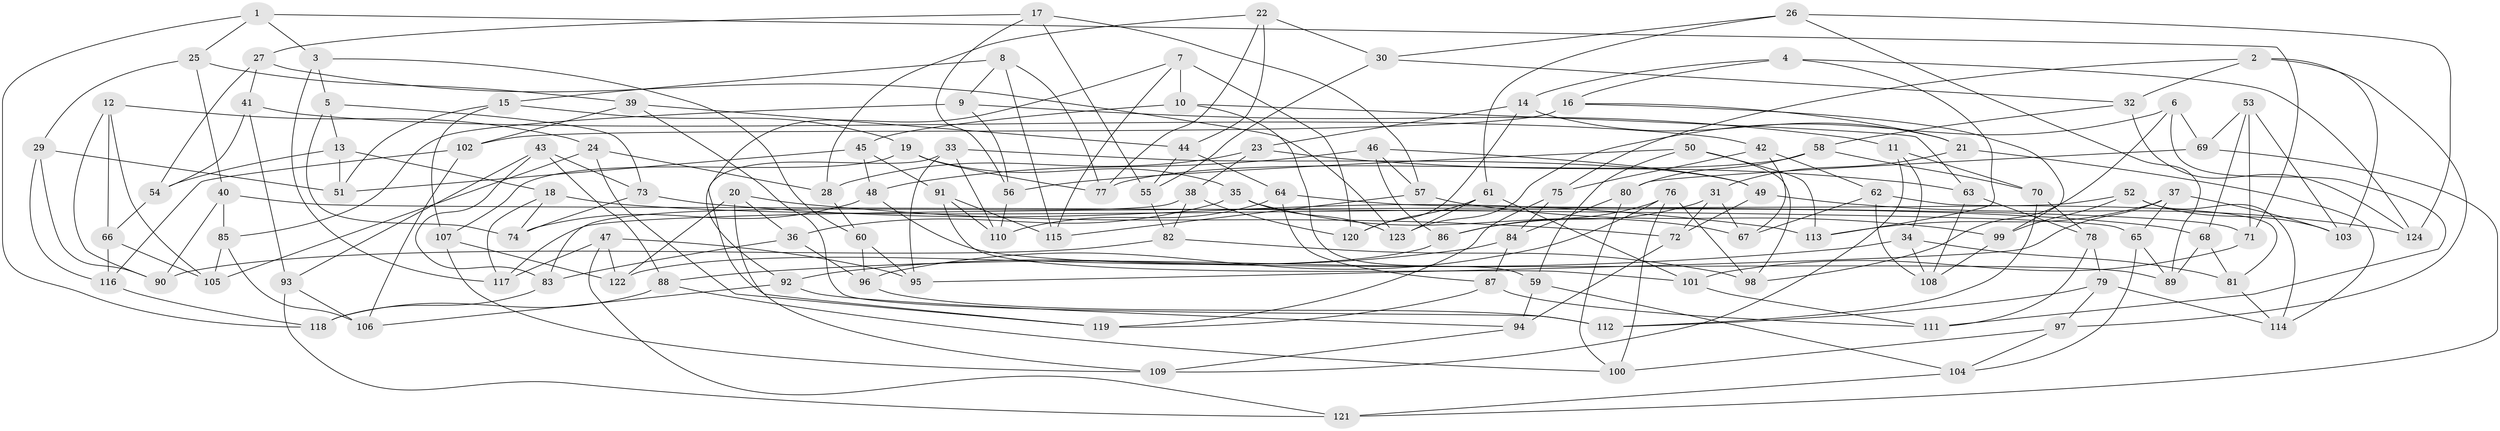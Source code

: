 // Generated by graph-tools (version 1.1) at 2025/11/02/27/25 16:11:44]
// undirected, 124 vertices, 248 edges
graph export_dot {
graph [start="1"]
  node [color=gray90,style=filled];
  1;
  2;
  3;
  4;
  5;
  6;
  7;
  8;
  9;
  10;
  11;
  12;
  13;
  14;
  15;
  16;
  17;
  18;
  19;
  20;
  21;
  22;
  23;
  24;
  25;
  26;
  27;
  28;
  29;
  30;
  31;
  32;
  33;
  34;
  35;
  36;
  37;
  38;
  39;
  40;
  41;
  42;
  43;
  44;
  45;
  46;
  47;
  48;
  49;
  50;
  51;
  52;
  53;
  54;
  55;
  56;
  57;
  58;
  59;
  60;
  61;
  62;
  63;
  64;
  65;
  66;
  67;
  68;
  69;
  70;
  71;
  72;
  73;
  74;
  75;
  76;
  77;
  78;
  79;
  80;
  81;
  82;
  83;
  84;
  85;
  86;
  87;
  88;
  89;
  90;
  91;
  92;
  93;
  94;
  95;
  96;
  97;
  98;
  99;
  100;
  101;
  102;
  103;
  104;
  105;
  106;
  107;
  108;
  109;
  110;
  111;
  112;
  113;
  114;
  115;
  116;
  117;
  118;
  119;
  120;
  121;
  122;
  123;
  124;
  1 -- 3;
  1 -- 25;
  1 -- 71;
  1 -- 118;
  2 -- 32;
  2 -- 75;
  2 -- 103;
  2 -- 97;
  3 -- 5;
  3 -- 60;
  3 -- 117;
  4 -- 14;
  4 -- 16;
  4 -- 124;
  4 -- 113;
  5 -- 13;
  5 -- 74;
  5 -- 73;
  6 -- 98;
  6 -- 123;
  6 -- 69;
  6 -- 111;
  7 -- 10;
  7 -- 92;
  7 -- 120;
  7 -- 115;
  8 -- 115;
  8 -- 9;
  8 -- 77;
  8 -- 15;
  9 -- 56;
  9 -- 11;
  9 -- 85;
  10 -- 59;
  10 -- 63;
  10 -- 45;
  11 -- 109;
  11 -- 70;
  11 -- 34;
  12 -- 90;
  12 -- 66;
  12 -- 105;
  12 -- 24;
  13 -- 51;
  13 -- 54;
  13 -- 18;
  14 -- 23;
  14 -- 21;
  14 -- 120;
  15 -- 51;
  15 -- 107;
  15 -- 19;
  16 -- 21;
  16 -- 99;
  16 -- 102;
  17 -- 27;
  17 -- 57;
  17 -- 55;
  17 -- 56;
  18 -- 74;
  18 -- 117;
  18 -- 68;
  19 -- 77;
  19 -- 35;
  19 -- 107;
  20 -- 109;
  20 -- 122;
  20 -- 72;
  20 -- 36;
  21 -- 114;
  21 -- 31;
  22 -- 28;
  22 -- 77;
  22 -- 30;
  22 -- 44;
  23 -- 38;
  23 -- 63;
  23 -- 28;
  24 -- 105;
  24 -- 28;
  24 -- 119;
  25 -- 39;
  25 -- 29;
  25 -- 40;
  26 -- 61;
  26 -- 30;
  26 -- 124;
  26 -- 89;
  27 -- 54;
  27 -- 123;
  27 -- 41;
  28 -- 60;
  29 -- 116;
  29 -- 90;
  29 -- 51;
  30 -- 55;
  30 -- 32;
  31 -- 67;
  31 -- 86;
  31 -- 72;
  32 -- 124;
  32 -- 58;
  33 -- 95;
  33 -- 110;
  33 -- 49;
  33 -- 119;
  34 -- 81;
  34 -- 88;
  34 -- 108;
  35 -- 36;
  35 -- 67;
  35 -- 123;
  36 -- 96;
  36 -- 83;
  37 -- 65;
  37 -- 103;
  37 -- 113;
  37 -- 95;
  38 -- 120;
  38 -- 82;
  38 -- 83;
  39 -- 44;
  39 -- 102;
  39 -- 112;
  40 -- 90;
  40 -- 65;
  40 -- 85;
  41 -- 42;
  41 -- 93;
  41 -- 54;
  42 -- 75;
  42 -- 67;
  42 -- 62;
  43 -- 73;
  43 -- 83;
  43 -- 93;
  43 -- 88;
  44 -- 64;
  44 -- 55;
  45 -- 91;
  45 -- 48;
  45 -- 51;
  46 -- 49;
  46 -- 57;
  46 -- 48;
  46 -- 86;
  47 -- 121;
  47 -- 95;
  47 -- 122;
  47 -- 117;
  48 -- 74;
  48 -- 89;
  49 -- 124;
  49 -- 72;
  50 -- 113;
  50 -- 56;
  50 -- 98;
  50 -- 59;
  52 -- 103;
  52 -- 114;
  52 -- 117;
  52 -- 99;
  53 -- 71;
  53 -- 68;
  53 -- 69;
  53 -- 103;
  54 -- 66;
  55 -- 82;
  56 -- 110;
  57 -- 99;
  57 -- 115;
  58 -- 77;
  58 -- 70;
  58 -- 80;
  59 -- 104;
  59 -- 94;
  60 -- 95;
  60 -- 96;
  61 -- 120;
  61 -- 101;
  61 -- 123;
  62 -- 108;
  62 -- 67;
  62 -- 81;
  63 -- 108;
  63 -- 78;
  64 -- 71;
  64 -- 110;
  64 -- 87;
  65 -- 89;
  65 -- 104;
  66 -- 105;
  66 -- 116;
  68 -- 81;
  68 -- 89;
  69 -- 80;
  69 -- 121;
  70 -- 112;
  70 -- 78;
  71 -- 101;
  72 -- 94;
  73 -- 113;
  73 -- 74;
  75 -- 84;
  75 -- 119;
  76 -- 86;
  76 -- 100;
  76 -- 96;
  76 -- 98;
  78 -- 79;
  78 -- 111;
  79 -- 97;
  79 -- 114;
  79 -- 112;
  80 -- 84;
  80 -- 100;
  81 -- 114;
  82 -- 98;
  82 -- 90;
  83 -- 118;
  84 -- 87;
  84 -- 92;
  85 -- 105;
  85 -- 106;
  86 -- 122;
  87 -- 119;
  87 -- 111;
  88 -- 118;
  88 -- 100;
  91 -- 101;
  91 -- 115;
  91 -- 110;
  92 -- 94;
  92 -- 106;
  93 -- 121;
  93 -- 106;
  94 -- 109;
  96 -- 112;
  97 -- 104;
  97 -- 100;
  99 -- 108;
  101 -- 111;
  102 -- 106;
  102 -- 116;
  104 -- 121;
  107 -- 122;
  107 -- 109;
  116 -- 118;
}
